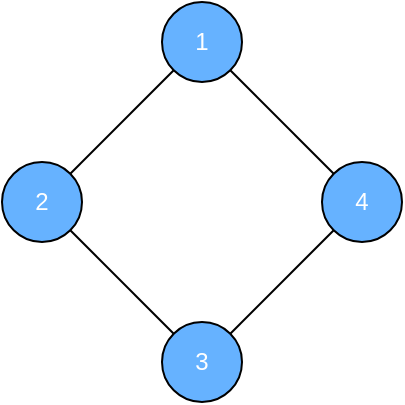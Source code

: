 <mxfile version="12.5.5" type="github"><diagram id="395irE5sJE42bgMamf1Q" name="Page-1"><mxGraphModel dx="1420" dy="802" grid="1" gridSize="10" guides="1" tooltips="1" connect="1" arrows="1" fold="1" page="1" pageScale="1" pageWidth="827" pageHeight="1169" math="0" shadow="0"><root><mxCell id="0"/><mxCell id="1" parent="0"/><mxCell id="e9EGtRpQC0bAStjFHuXQ-1" value="" style="ellipse;whiteSpace=wrap;html=1;aspect=fixed;fillColor=#66B2FF;" vertex="1" parent="1"><mxGeometry x="200" y="80" width="40" height="40" as="geometry"/></mxCell><mxCell id="e9EGtRpQC0bAStjFHuXQ-2" value="" style="ellipse;whiteSpace=wrap;html=1;aspect=fixed;fillColor=#66B2FF;" vertex="1" parent="1"><mxGeometry x="120" y="160" width="40" height="40" as="geometry"/></mxCell><mxCell id="e9EGtRpQC0bAStjFHuXQ-3" value="" style="ellipse;whiteSpace=wrap;html=1;aspect=fixed;fillColor=#66B2FF;" vertex="1" parent="1"><mxGeometry x="280" y="160" width="40" height="40" as="geometry"/></mxCell><mxCell id="e9EGtRpQC0bAStjFHuXQ-4" value="" style="ellipse;whiteSpace=wrap;html=1;aspect=fixed;fillColor=#66B2FF;" vertex="1" parent="1"><mxGeometry x="200" y="240" width="40" height="40" as="geometry"/></mxCell><mxCell id="e9EGtRpQC0bAStjFHuXQ-5" value="" style="endArrow=none;html=1;exitX=0;exitY=1;exitDx=0;exitDy=0;entryX=1;entryY=0;entryDx=0;entryDy=0;" edge="1" parent="1" source="e9EGtRpQC0bAStjFHuXQ-1" target="e9EGtRpQC0bAStjFHuXQ-2"><mxGeometry width="50" height="50" relative="1" as="geometry"><mxPoint x="60" y="480" as="sourcePoint"/><mxPoint x="110" y="430" as="targetPoint"/></mxGeometry></mxCell><mxCell id="e9EGtRpQC0bAStjFHuXQ-6" value="" style="endArrow=none;html=1;exitX=1;exitY=1;exitDx=0;exitDy=0;entryX=0;entryY=0;entryDx=0;entryDy=0;" edge="1" parent="1" source="e9EGtRpQC0bAStjFHuXQ-2" target="e9EGtRpQC0bAStjFHuXQ-4"><mxGeometry width="50" height="50" relative="1" as="geometry"><mxPoint x="170" y="350" as="sourcePoint"/><mxPoint x="190" y="480" as="targetPoint"/></mxGeometry></mxCell><mxCell id="e9EGtRpQC0bAStjFHuXQ-7" value="" style="endArrow=none;html=1;exitX=0;exitY=1;exitDx=0;exitDy=0;entryX=1;entryY=0;entryDx=0;entryDy=0;" edge="1" parent="1" source="e9EGtRpQC0bAStjFHuXQ-3" target="e9EGtRpQC0bAStjFHuXQ-4"><mxGeometry width="50" height="50" relative="1" as="geometry"><mxPoint x="180" y="530" as="sourcePoint"/><mxPoint x="230" y="480" as="targetPoint"/></mxGeometry></mxCell><mxCell id="e9EGtRpQC0bAStjFHuXQ-8" value="" style="endArrow=none;html=1;exitX=1;exitY=1;exitDx=0;exitDy=0;entryX=0;entryY=0;entryDx=0;entryDy=0;" edge="1" parent="1" source="e9EGtRpQC0bAStjFHuXQ-1" target="e9EGtRpQC0bAStjFHuXQ-3"><mxGeometry width="50" height="50" relative="1" as="geometry"><mxPoint x="220" y="470" as="sourcePoint"/><mxPoint x="280" y="160" as="targetPoint"/></mxGeometry></mxCell><mxCell id="e9EGtRpQC0bAStjFHuXQ-16" value="2" style="text;html=1;strokeColor=none;fillColor=none;align=center;verticalAlign=middle;whiteSpace=wrap;rounded=0;fontColor=#FFFFFF;" vertex="1" parent="1"><mxGeometry x="120" y="170" width="40" height="20" as="geometry"/></mxCell><mxCell id="e9EGtRpQC0bAStjFHuXQ-17" value="1" style="text;html=1;strokeColor=none;fillColor=none;align=center;verticalAlign=middle;whiteSpace=wrap;rounded=0;fontColor=#FFFFFF;" vertex="1" parent="1"><mxGeometry x="200" y="90" width="40" height="20" as="geometry"/></mxCell><mxCell id="e9EGtRpQC0bAStjFHuXQ-18" value="3" style="text;html=1;strokeColor=none;fillColor=none;align=center;verticalAlign=middle;whiteSpace=wrap;rounded=0;fontColor=#FFFFFF;" vertex="1" parent="1"><mxGeometry x="200" y="250" width="40" height="20" as="geometry"/></mxCell><mxCell id="e9EGtRpQC0bAStjFHuXQ-19" value="4" style="text;html=1;strokeColor=none;fillColor=none;align=center;verticalAlign=middle;whiteSpace=wrap;rounded=0;fontColor=#FFFFFF;" vertex="1" parent="1"><mxGeometry x="280" y="170" width="40" height="20" as="geometry"/></mxCell></root></mxGraphModel></diagram></mxfile>